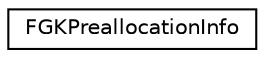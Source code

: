 digraph "Graphical Class Hierarchy"
{
 // LATEX_PDF_SIZE
  edge [fontname="Helvetica",fontsize="10",labelfontname="Helvetica",labelfontsize="10"];
  node [fontname="Helvetica",fontsize="10",shape=record];
  rankdir="LR";
  Node0 [label="FGKPreallocationInfo",height=0.2,width=0.4,color="black", fillcolor="white", style="filled",URL="$structFGKPreallocationInfo.html",tooltip=" "];
}
